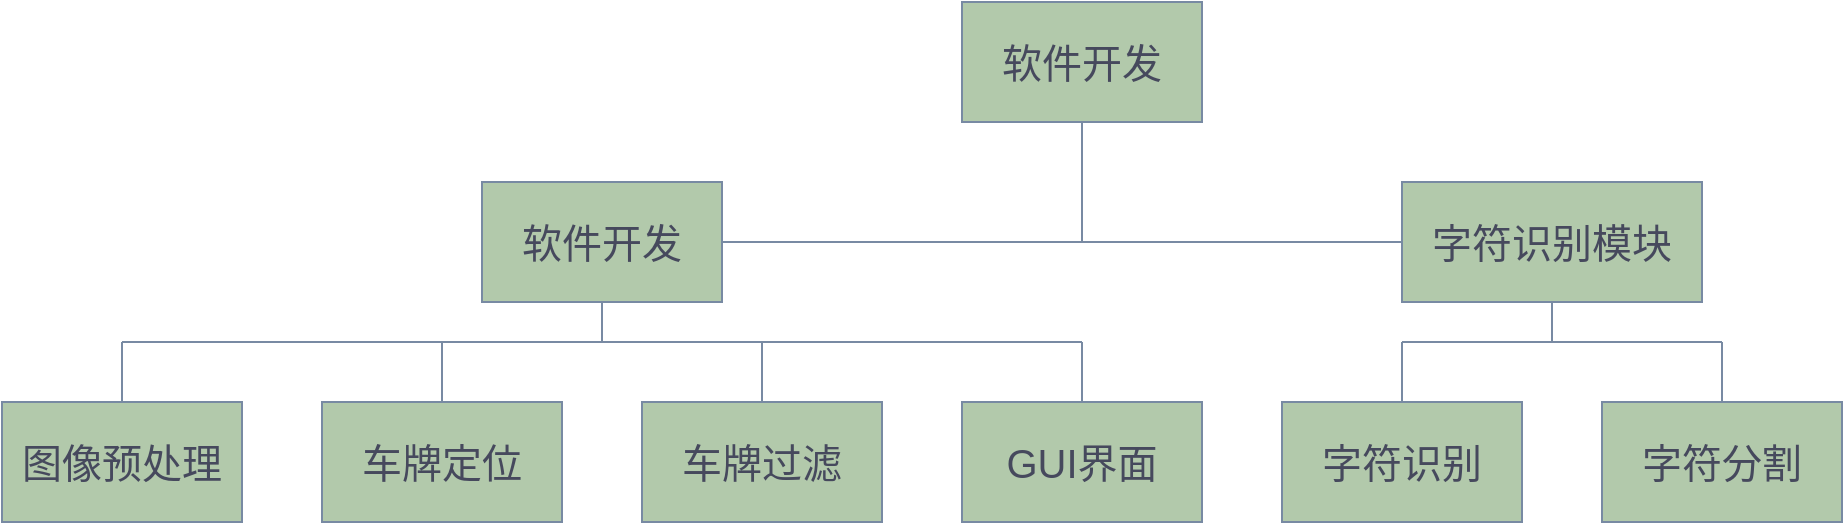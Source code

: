 <mxfile version="15.8.3" type="github">
  <diagram id="DblPEaGYhB0PaUvO09Pu" name="第 1 页">
    <mxGraphModel dx="1038" dy="547" grid="1" gridSize="10" guides="1" tooltips="1" connect="1" arrows="1" fold="1" page="1" pageScale="1" pageWidth="1654" pageHeight="2336" math="0" shadow="0">
      <root>
        <mxCell id="0" />
        <mxCell id="1" parent="0" />
        <mxCell id="_Cwv2Me07DDsPAX_eh6r-1" value="&lt;font style=&quot;font-size: 20px&quot;&gt;软件开发&lt;/font&gt;" style="rounded=0;whiteSpace=wrap;html=1;fillColor=#B2C9AB;strokeColor=#788AA3;fontColor=#46495D;" parent="1" vertex="1">
          <mxGeometry x="580" y="110" width="120" height="60" as="geometry" />
        </mxCell>
        <mxCell id="_Cwv2Me07DDsPAX_eh6r-2" value="&lt;font style=&quot;font-size: 20px&quot;&gt;软件开发&lt;/font&gt;" style="rounded=0;whiteSpace=wrap;html=1;fillColor=#B2C9AB;strokeColor=#788AA3;fontColor=#46495D;" parent="1" vertex="1">
          <mxGeometry x="340" y="200" width="120" height="60" as="geometry" />
        </mxCell>
        <mxCell id="_Cwv2Me07DDsPAX_eh6r-4" value="&lt;font style=&quot;font-size: 20px&quot;&gt;图像预处理&lt;/font&gt;" style="rounded=0;whiteSpace=wrap;html=1;fillColor=#B2C9AB;strokeColor=#788AA3;fontColor=#46495D;" parent="1" vertex="1">
          <mxGeometry x="100" y="310" width="120" height="60" as="geometry" />
        </mxCell>
        <mxCell id="_Cwv2Me07DDsPAX_eh6r-5" value="&lt;font style=&quot;font-size: 20px&quot;&gt;车牌定位&lt;br&gt;&lt;/font&gt;" style="rounded=0;whiteSpace=wrap;html=1;fillColor=#B2C9AB;strokeColor=#788AA3;fontColor=#46495D;" parent="1" vertex="1">
          <mxGeometry x="260" y="310" width="120" height="60" as="geometry" />
        </mxCell>
        <mxCell id="_Cwv2Me07DDsPAX_eh6r-6" value="&lt;font style=&quot;font-size: 20px&quot;&gt;车牌过滤&lt;br&gt;&lt;/font&gt;" style="rounded=0;whiteSpace=wrap;html=1;fillColor=#B2C9AB;strokeColor=#788AA3;fontColor=#46495D;" parent="1" vertex="1">
          <mxGeometry x="420" y="310" width="120" height="60" as="geometry" />
        </mxCell>
        <mxCell id="_Cwv2Me07DDsPAX_eh6r-9" value="&lt;font style=&quot;font-size: 20px&quot;&gt;字符识别模块&lt;br&gt;&lt;/font&gt;" style="rounded=0;whiteSpace=wrap;html=1;fillColor=#B2C9AB;strokeColor=#788AA3;fontColor=#46495D;" parent="1" vertex="1">
          <mxGeometry x="800" y="200" width="150" height="60" as="geometry" />
        </mxCell>
        <mxCell id="_Cwv2Me07DDsPAX_eh6r-10" value="&lt;font style=&quot;font-size: 20px&quot;&gt;字符识别&lt;br&gt;&lt;/font&gt;" style="rounded=0;whiteSpace=wrap;html=1;fillColor=#B2C9AB;strokeColor=#788AA3;fontColor=#46495D;" parent="1" vertex="1">
          <mxGeometry x="740" y="310" width="120" height="60" as="geometry" />
        </mxCell>
        <mxCell id="_Cwv2Me07DDsPAX_eh6r-11" value="&lt;font style=&quot;font-size: 20px&quot;&gt;GUI界面&lt;br&gt;&lt;/font&gt;" style="rounded=0;whiteSpace=wrap;html=1;fillColor=#B2C9AB;strokeColor=#788AA3;fontColor=#46495D;" parent="1" vertex="1">
          <mxGeometry x="580" y="310" width="120" height="60" as="geometry" />
        </mxCell>
        <mxCell id="_Cwv2Me07DDsPAX_eh6r-12" value="&lt;font style=&quot;font-size: 20px&quot;&gt;字符分割&lt;br&gt;&lt;/font&gt;" style="rounded=0;whiteSpace=wrap;html=1;fillColor=#B2C9AB;strokeColor=#788AA3;fontColor=#46495D;" parent="1" vertex="1">
          <mxGeometry x="900" y="310" width="120" height="60" as="geometry" />
        </mxCell>
        <mxCell id="_Cwv2Me07DDsPAX_eh6r-14" value="" style="endArrow=none;html=1;rounded=0;fontSize=20;entryX=0;entryY=0.5;entryDx=0;entryDy=0;strokeColor=#788AA3;fontColor=#46495D;" parent="1" source="_Cwv2Me07DDsPAX_eh6r-2" target="_Cwv2Me07DDsPAX_eh6r-9" edge="1">
          <mxGeometry width="50" height="50" relative="1" as="geometry">
            <mxPoint x="630" y="230" as="sourcePoint" />
            <mxPoint x="790" y="240" as="targetPoint" />
          </mxGeometry>
        </mxCell>
        <mxCell id="_Cwv2Me07DDsPAX_eh6r-15" value="" style="endArrow=none;html=1;rounded=0;fontSize=20;entryX=0.5;entryY=1;entryDx=0;entryDy=0;strokeColor=#788AA3;fontColor=#46495D;" parent="1" target="_Cwv2Me07DDsPAX_eh6r-1" edge="1">
          <mxGeometry width="50" height="50" relative="1" as="geometry">
            <mxPoint x="640" y="230" as="sourcePoint" />
            <mxPoint x="680" y="180" as="targetPoint" />
          </mxGeometry>
        </mxCell>
        <mxCell id="_Cwv2Me07DDsPAX_eh6r-16" value="" style="endArrow=none;html=1;rounded=0;fontSize=20;entryX=0.5;entryY=0;entryDx=0;entryDy=0;strokeColor=#788AA3;fontColor=#46495D;" parent="1" target="_Cwv2Me07DDsPAX_eh6r-4" edge="1">
          <mxGeometry width="50" height="50" relative="1" as="geometry">
            <mxPoint x="160" y="280" as="sourcePoint" />
            <mxPoint x="810" y="240" as="targetPoint" />
          </mxGeometry>
        </mxCell>
        <mxCell id="_Cwv2Me07DDsPAX_eh6r-17" value="" style="endArrow=none;html=1;rounded=0;fontSize=20;entryX=0.5;entryY=0;entryDx=0;entryDy=0;strokeColor=#788AA3;fontColor=#46495D;" parent="1" target="_Cwv2Me07DDsPAX_eh6r-5" edge="1">
          <mxGeometry width="50" height="50" relative="1" as="geometry">
            <mxPoint x="320" y="280" as="sourcePoint" />
            <mxPoint x="170" y="320" as="targetPoint" />
          </mxGeometry>
        </mxCell>
        <mxCell id="_Cwv2Me07DDsPAX_eh6r-19" value="" style="endArrow=none;html=1;rounded=0;fontSize=20;exitX=0.5;exitY=0;exitDx=0;exitDy=0;strokeColor=#788AA3;fontColor=#46495D;" parent="1" source="_Cwv2Me07DDsPAX_eh6r-6" edge="1">
          <mxGeometry width="50" height="50" relative="1" as="geometry">
            <mxPoint x="330" y="290" as="sourcePoint" />
            <mxPoint x="480" y="280" as="targetPoint" />
          </mxGeometry>
        </mxCell>
        <mxCell id="_Cwv2Me07DDsPAX_eh6r-20" value="" style="endArrow=none;html=1;rounded=0;fontSize=20;exitX=0.5;exitY=0;exitDx=0;exitDy=0;strokeColor=#788AA3;fontColor=#46495D;" parent="1" source="_Cwv2Me07DDsPAX_eh6r-11" edge="1">
          <mxGeometry width="50" height="50" relative="1" as="geometry">
            <mxPoint x="490" y="320" as="sourcePoint" />
            <mxPoint x="640" y="280" as="targetPoint" />
          </mxGeometry>
        </mxCell>
        <mxCell id="_Cwv2Me07DDsPAX_eh6r-21" value="" style="endArrow=none;html=1;rounded=0;fontSize=20;strokeColor=#788AA3;fontColor=#46495D;" parent="1" source="_Cwv2Me07DDsPAX_eh6r-10" edge="1">
          <mxGeometry width="50" height="50" relative="1" as="geometry">
            <mxPoint x="650" y="320" as="sourcePoint" />
            <mxPoint x="800" y="280" as="targetPoint" />
          </mxGeometry>
        </mxCell>
        <mxCell id="_Cwv2Me07DDsPAX_eh6r-23" value="" style="endArrow=none;html=1;rounded=0;fontSize=20;strokeColor=#788AA3;fontColor=#46495D;" parent="1" source="_Cwv2Me07DDsPAX_eh6r-12" edge="1">
          <mxGeometry width="50" height="50" relative="1" as="geometry">
            <mxPoint x="810" y="320" as="sourcePoint" />
            <mxPoint x="960" y="280" as="targetPoint" />
          </mxGeometry>
        </mxCell>
        <mxCell id="_Cwv2Me07DDsPAX_eh6r-24" value="" style="endArrow=none;html=1;rounded=0;fontSize=20;strokeColor=#788AA3;fontColor=#46495D;" parent="1" edge="1">
          <mxGeometry width="50" height="50" relative="1" as="geometry">
            <mxPoint x="160" y="280" as="sourcePoint" />
            <mxPoint x="640" y="280" as="targetPoint" />
          </mxGeometry>
        </mxCell>
        <mxCell id="_Cwv2Me07DDsPAX_eh6r-25" value="" style="endArrow=none;html=1;rounded=0;fontSize=20;entryX=0.5;entryY=1;entryDx=0;entryDy=0;strokeColor=#788AA3;fontColor=#46495D;" parent="1" target="_Cwv2Me07DDsPAX_eh6r-2" edge="1">
          <mxGeometry width="50" height="50" relative="1" as="geometry">
            <mxPoint x="400" y="280" as="sourcePoint" />
            <mxPoint x="600" y="190" as="targetPoint" />
          </mxGeometry>
        </mxCell>
        <mxCell id="_Cwv2Me07DDsPAX_eh6r-26" value="" style="endArrow=none;html=1;rounded=0;fontSize=20;strokeColor=#788AA3;fontColor=#46495D;" parent="1" edge="1">
          <mxGeometry width="50" height="50" relative="1" as="geometry">
            <mxPoint x="800" y="280" as="sourcePoint" />
            <mxPoint x="960" y="280" as="targetPoint" />
          </mxGeometry>
        </mxCell>
        <mxCell id="_Cwv2Me07DDsPAX_eh6r-27" value="" style="endArrow=none;html=1;rounded=0;fontSize=20;entryX=0.5;entryY=1;entryDx=0;entryDy=0;strokeColor=#788AA3;fontColor=#46495D;" parent="1" target="_Cwv2Me07DDsPAX_eh6r-9" edge="1">
          <mxGeometry width="50" height="50" relative="1" as="geometry">
            <mxPoint x="875" y="280" as="sourcePoint" />
            <mxPoint x="970" y="290" as="targetPoint" />
          </mxGeometry>
        </mxCell>
      </root>
    </mxGraphModel>
  </diagram>
</mxfile>
